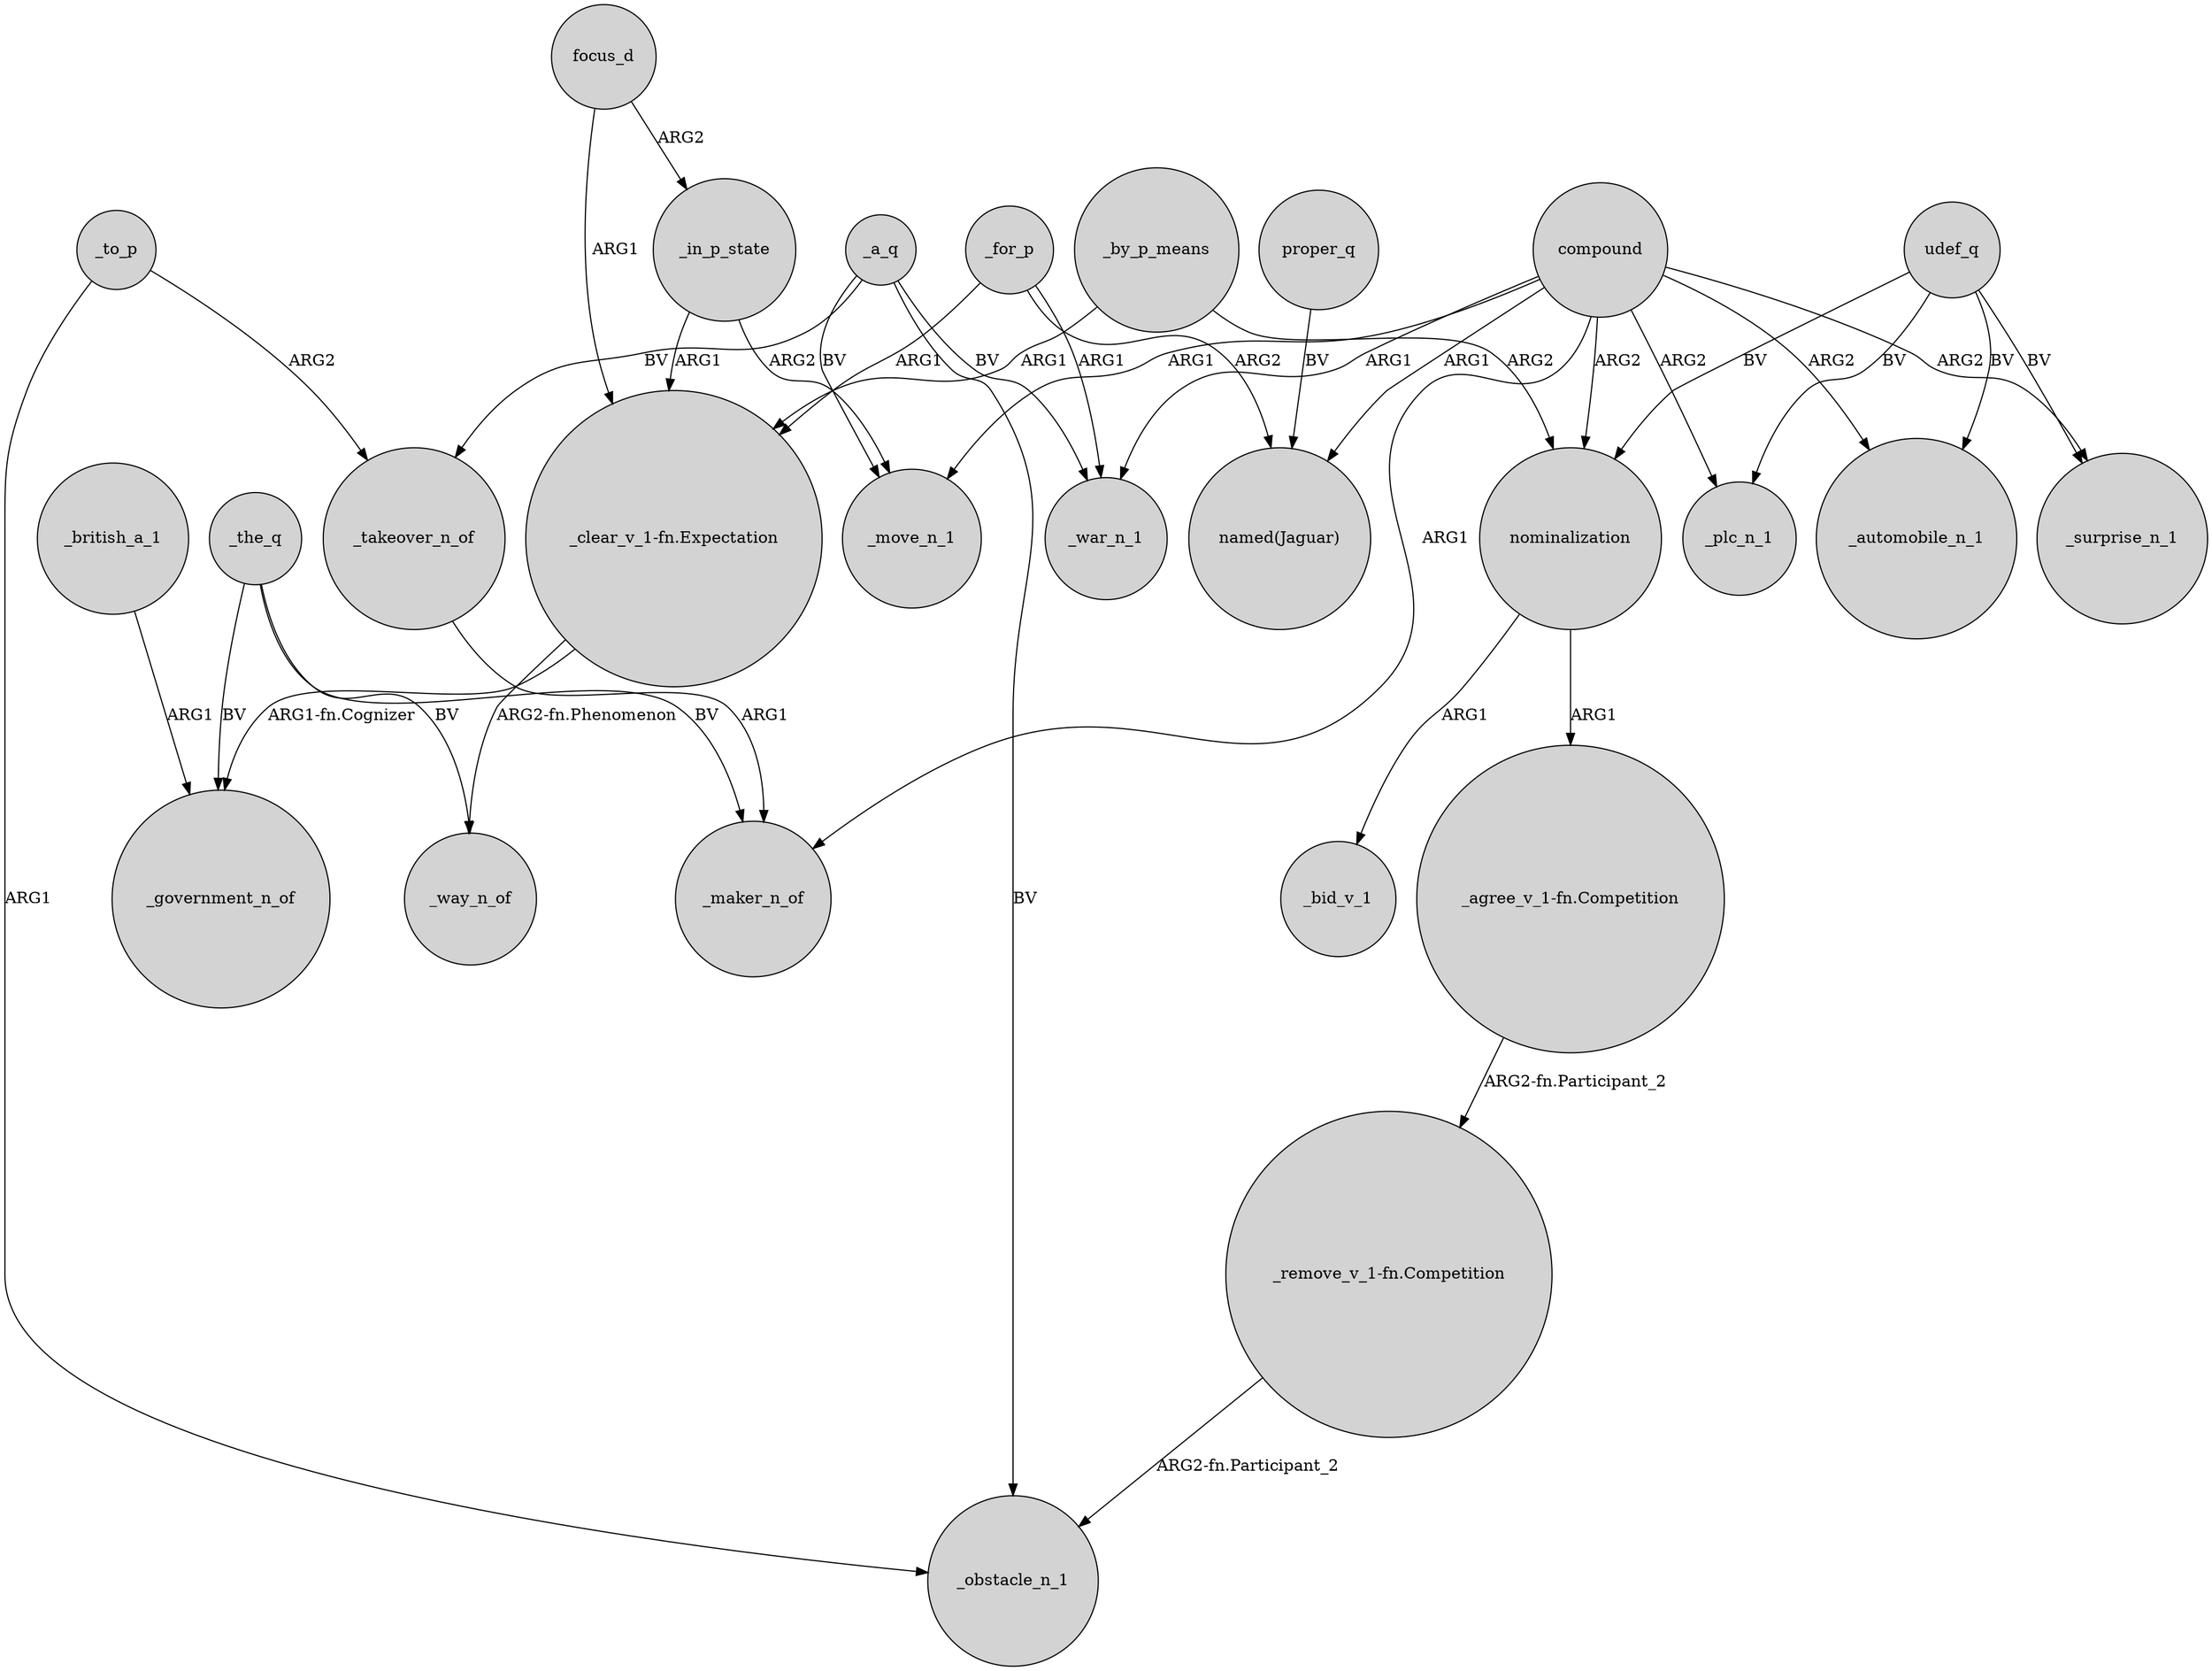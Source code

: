 digraph {
	node [shape=circle style=filled]
	_for_p -> "_clear_v_1-fn.Expectation" [label=ARG1]
	focus_d -> _in_p_state [label=ARG2]
	compound -> _plc_n_1 [label=ARG2]
	nominalization -> _bid_v_1 [label=ARG1]
	udef_q -> _surprise_n_1 [label=BV]
	compound -> _move_n_1 [label=ARG1]
	_in_p_state -> _move_n_1 [label=ARG2]
	udef_q -> nominalization [label=BV]
	nominalization -> "_agree_v_1-fn.Competition" [label=ARG1]
	"_clear_v_1-fn.Expectation" -> _government_n_of [label="ARG1-fn.Cognizer"]
	_by_p_means -> "_clear_v_1-fn.Expectation" [label=ARG1]
	_british_a_1 -> _government_n_of [label=ARG1]
	udef_q -> _automobile_n_1 [label=BV]
	compound -> nominalization [label=ARG2]
	"_agree_v_1-fn.Competition" -> "_remove_v_1-fn.Competition" [label="ARG2-fn.Participant_2"]
	_in_p_state -> "_clear_v_1-fn.Expectation" [label=ARG1]
	_the_q -> _way_n_of [label=BV]
	_a_q -> _obstacle_n_1 [label=BV]
	_a_q -> _takeover_n_of [label=BV]
	_by_p_means -> nominalization [label=ARG2]
	compound -> _surprise_n_1 [label=ARG2]
	"_clear_v_1-fn.Expectation" -> _way_n_of [label="ARG2-fn.Phenomenon"]
	proper_q -> "named(Jaguar)" [label=BV]
	_for_p -> "named(Jaguar)" [label=ARG2]
	_a_q -> _war_n_1 [label=BV]
	_the_q -> _government_n_of [label=BV]
	_to_p -> _takeover_n_of [label=ARG2]
	compound -> _maker_n_of [label=ARG1]
	_a_q -> _move_n_1 [label=BV]
	_takeover_n_of -> _maker_n_of [label=ARG1]
	_the_q -> _maker_n_of [label=BV]
	_for_p -> _war_n_1 [label=ARG1]
	compound -> _automobile_n_1 [label=ARG2]
	udef_q -> _plc_n_1 [label=BV]
	_to_p -> _obstacle_n_1 [label=ARG1]
	"_remove_v_1-fn.Competition" -> _obstacle_n_1 [label="ARG2-fn.Participant_2"]
	focus_d -> "_clear_v_1-fn.Expectation" [label=ARG1]
	compound -> _war_n_1 [label=ARG1]
	compound -> "named(Jaguar)" [label=ARG1]
}
